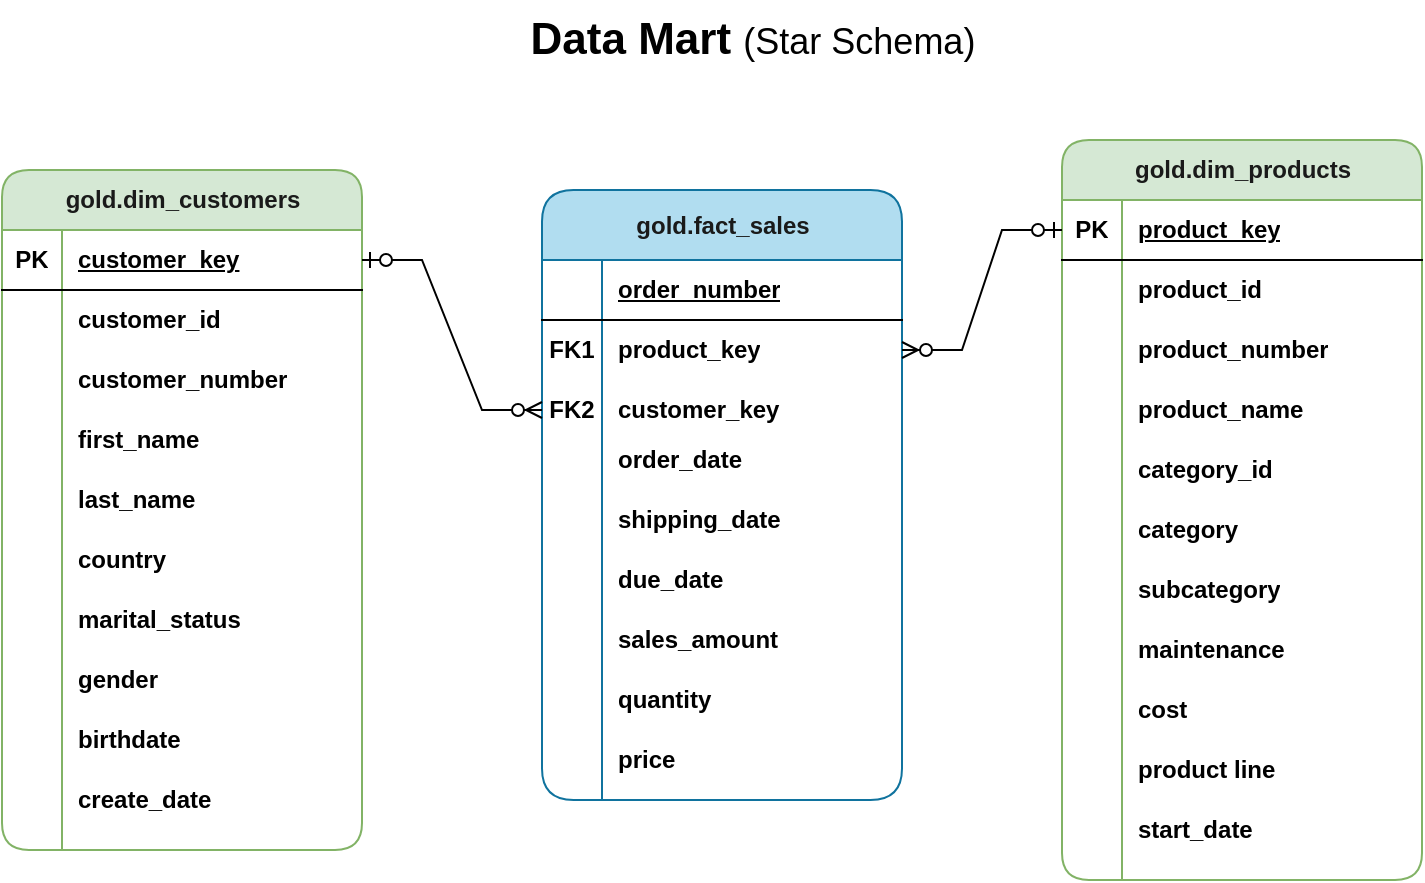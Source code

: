 <mxfile version="28.0.4">
  <diagram name="Page-1" id="D71pviS7cvpN4mwJ0eyd">
    <mxGraphModel dx="976" dy="752" grid="1" gridSize="10" guides="1" tooltips="1" connect="1" arrows="1" fold="1" page="1" pageScale="1" pageWidth="827" pageHeight="1169" math="0" shadow="0">
      <root>
        <mxCell id="0" />
        <mxCell id="1" parent="0" />
        <mxCell id="_Qt5D_Nw62uMa89O4eSB-14" value="&lt;font style=&quot;&quot;&gt;&lt;b style=&quot;font-size: 22px;&quot;&gt;Data Mart &lt;/b&gt;&lt;font style=&quot;font-size: 18px;&quot;&gt;(Star Schema)&lt;/font&gt;&lt;/font&gt;" style="text;html=1;align=center;verticalAlign=middle;resizable=0;points=[];autosize=1;strokeColor=none;fillColor=none;" vertex="1" parent="1">
          <mxGeometry x="330" y="110" width="250" height="40" as="geometry" />
        </mxCell>
        <mxCell id="_Qt5D_Nw62uMa89O4eSB-16" value="&lt;div&gt;last_name&lt;/div&gt;" style="shape=partialRectangle;connectable=0;fillColor=none;top=0;left=0;bottom=0;right=0;align=left;spacingLeft=6;overflow=hidden;whiteSpace=wrap;html=1;fontStyle=1" vertex="1" parent="1">
          <mxGeometry x="110" y="345" width="150" height="30" as="geometry">
            <mxRectangle width="150" height="30" as="alternateBounds" />
          </mxGeometry>
        </mxCell>
        <mxCell id="_Qt5D_Nw62uMa89O4eSB-17" value="&lt;div&gt;country&lt;/div&gt;" style="shape=partialRectangle;connectable=0;fillColor=none;top=0;left=0;bottom=0;right=0;align=left;spacingLeft=6;overflow=hidden;whiteSpace=wrap;html=1;fontStyle=1" vertex="1" parent="1">
          <mxGeometry x="110" y="375" width="150" height="30" as="geometry">
            <mxRectangle width="150" height="30" as="alternateBounds" />
          </mxGeometry>
        </mxCell>
        <mxCell id="_Qt5D_Nw62uMa89O4eSB-1" value="&lt;font style=&quot;color: rgb(26, 26, 26);&quot;&gt;gold.dim_customers&lt;/font&gt;" style="shape=table;startSize=30;container=1;collapsible=1;childLayout=tableLayout;fixedRows=1;rowLines=0;fontStyle=1;align=center;resizeLast=1;html=1;fillColor=#d5e8d4;strokeColor=#82b366;resizeLastRow=1;miterlimit=10;rounded=1;" vertex="1" parent="1">
          <mxGeometry x="80" y="195" width="180" height="340" as="geometry" />
        </mxCell>
        <mxCell id="_Qt5D_Nw62uMa89O4eSB-2" value="" style="shape=tableRow;horizontal=0;startSize=0;swimlaneHead=0;swimlaneBody=0;fillColor=none;collapsible=0;dropTarget=0;points=[[0,0.5],[1,0.5]];portConstraint=eastwest;top=0;left=0;right=0;bottom=1;resizeLastRow=1;miterlimit=10;fontStyle=1" vertex="1" parent="_Qt5D_Nw62uMa89O4eSB-1">
          <mxGeometry y="30" width="180" height="30" as="geometry" />
        </mxCell>
        <mxCell id="_Qt5D_Nw62uMa89O4eSB-3" value="PK" style="shape=partialRectangle;connectable=0;fillColor=none;top=0;left=0;bottom=0;right=0;fontStyle=1;overflow=hidden;whiteSpace=wrap;html=1;resizeLastRow=1;miterlimit=10;" vertex="1" parent="_Qt5D_Nw62uMa89O4eSB-2">
          <mxGeometry width="30" height="30" as="geometry">
            <mxRectangle width="30" height="30" as="alternateBounds" />
          </mxGeometry>
        </mxCell>
        <mxCell id="_Qt5D_Nw62uMa89O4eSB-4" value="customer_key" style="shape=partialRectangle;connectable=0;fillColor=none;top=0;left=0;bottom=0;right=0;align=left;spacingLeft=6;fontStyle=5;overflow=hidden;whiteSpace=wrap;html=1;resizeLastRow=1;miterlimit=10;" vertex="1" parent="_Qt5D_Nw62uMa89O4eSB-2">
          <mxGeometry x="30" width="150" height="30" as="geometry">
            <mxRectangle width="150" height="30" as="alternateBounds" />
          </mxGeometry>
        </mxCell>
        <mxCell id="_Qt5D_Nw62uMa89O4eSB-5" value="" style="shape=tableRow;horizontal=0;startSize=0;swimlaneHead=0;swimlaneBody=0;fillColor=none;collapsible=0;dropTarget=0;points=[[0,0.5],[1,0.5]];portConstraint=eastwest;top=0;left=0;right=0;bottom=0;resizeLastRow=1;miterlimit=10;fontStyle=1" vertex="1" parent="_Qt5D_Nw62uMa89O4eSB-1">
          <mxGeometry y="60" width="180" height="30" as="geometry" />
        </mxCell>
        <mxCell id="_Qt5D_Nw62uMa89O4eSB-6" value="" style="shape=partialRectangle;connectable=0;fillColor=none;top=0;left=0;bottom=0;right=0;editable=1;overflow=hidden;whiteSpace=wrap;html=1;resizeLastRow=1;miterlimit=10;fontStyle=1" vertex="1" parent="_Qt5D_Nw62uMa89O4eSB-5">
          <mxGeometry width="30" height="30" as="geometry">
            <mxRectangle width="30" height="30" as="alternateBounds" />
          </mxGeometry>
        </mxCell>
        <mxCell id="_Qt5D_Nw62uMa89O4eSB-7" value="customer_id" style="shape=partialRectangle;connectable=0;fillColor=none;top=0;left=0;bottom=0;right=0;align=left;spacingLeft=6;overflow=hidden;whiteSpace=wrap;html=1;resizeLastRow=1;miterlimit=10;fontStyle=1" vertex="1" parent="_Qt5D_Nw62uMa89O4eSB-5">
          <mxGeometry x="30" width="150" height="30" as="geometry">
            <mxRectangle width="150" height="30" as="alternateBounds" />
          </mxGeometry>
        </mxCell>
        <mxCell id="_Qt5D_Nw62uMa89O4eSB-8" value="" style="shape=tableRow;horizontal=0;startSize=0;swimlaneHead=0;swimlaneBody=0;fillColor=none;collapsible=0;dropTarget=0;points=[[0,0.5],[1,0.5]];portConstraint=eastwest;top=0;left=0;right=0;bottom=0;resizeLastRow=1;miterlimit=10;fontStyle=1" vertex="1" parent="_Qt5D_Nw62uMa89O4eSB-1">
          <mxGeometry y="90" width="180" height="30" as="geometry" />
        </mxCell>
        <mxCell id="_Qt5D_Nw62uMa89O4eSB-9" value="" style="shape=partialRectangle;connectable=0;fillColor=none;top=0;left=0;bottom=0;right=0;editable=1;overflow=hidden;whiteSpace=wrap;html=1;resizeLastRow=1;miterlimit=10;fontStyle=1" vertex="1" parent="_Qt5D_Nw62uMa89O4eSB-8">
          <mxGeometry width="30" height="30" as="geometry">
            <mxRectangle width="30" height="30" as="alternateBounds" />
          </mxGeometry>
        </mxCell>
        <mxCell id="_Qt5D_Nw62uMa89O4eSB-10" value="customer_number" style="shape=partialRectangle;connectable=0;fillColor=none;top=0;left=0;bottom=0;right=0;align=left;spacingLeft=6;overflow=hidden;whiteSpace=wrap;html=1;resizeLastRow=1;miterlimit=10;fontStyle=1" vertex="1" parent="_Qt5D_Nw62uMa89O4eSB-8">
          <mxGeometry x="30" width="150" height="30" as="geometry">
            <mxRectangle width="150" height="30" as="alternateBounds" />
          </mxGeometry>
        </mxCell>
        <mxCell id="_Qt5D_Nw62uMa89O4eSB-11" value="" style="shape=tableRow;horizontal=0;startSize=0;swimlaneHead=0;swimlaneBody=0;fillColor=none;collapsible=0;dropTarget=0;points=[[0,0.5],[1,0.5]];portConstraint=eastwest;top=0;left=0;right=0;bottom=0;resizeLastRow=1;miterlimit=10;fontStyle=1" vertex="1" parent="_Qt5D_Nw62uMa89O4eSB-1">
          <mxGeometry y="120" width="180" height="220" as="geometry" />
        </mxCell>
        <mxCell id="_Qt5D_Nw62uMa89O4eSB-12" value="" style="shape=partialRectangle;connectable=0;fillColor=none;top=0;left=0;bottom=0;right=0;editable=1;overflow=hidden;whiteSpace=wrap;html=1;resizeLastRow=1;miterlimit=10;fontStyle=1" vertex="1" parent="_Qt5D_Nw62uMa89O4eSB-11">
          <mxGeometry width="30" height="220" as="geometry">
            <mxRectangle width="30" height="220" as="alternateBounds" />
          </mxGeometry>
        </mxCell>
        <mxCell id="_Qt5D_Nw62uMa89O4eSB-13" value="" style="shape=partialRectangle;connectable=0;fillColor=none;top=0;left=0;bottom=0;right=0;align=left;spacingLeft=6;overflow=hidden;whiteSpace=wrap;html=1;resizeLastRow=1;miterlimit=10;fontStyle=1" vertex="1" parent="_Qt5D_Nw62uMa89O4eSB-11">
          <mxGeometry x="30" width="150" height="220" as="geometry">
            <mxRectangle width="150" height="220" as="alternateBounds" />
          </mxGeometry>
        </mxCell>
        <mxCell id="_Qt5D_Nw62uMa89O4eSB-18" value="&lt;div&gt;marital_status&lt;/div&gt;" style="shape=partialRectangle;connectable=0;fillColor=none;top=0;left=0;bottom=0;right=0;align=left;spacingLeft=6;overflow=hidden;whiteSpace=wrap;html=1;fontStyle=1" vertex="1" parent="1">
          <mxGeometry x="110" y="405" width="150" height="30" as="geometry">
            <mxRectangle width="150" height="30" as="alternateBounds" />
          </mxGeometry>
        </mxCell>
        <mxCell id="_Qt5D_Nw62uMa89O4eSB-19" value="&lt;div&gt;gender&lt;/div&gt;" style="shape=partialRectangle;connectable=0;fillColor=none;top=0;left=0;bottom=0;right=0;align=left;spacingLeft=6;overflow=hidden;whiteSpace=wrap;html=1;fontStyle=1" vertex="1" parent="1">
          <mxGeometry x="110" y="435" width="150" height="30" as="geometry">
            <mxRectangle width="150" height="30" as="alternateBounds" />
          </mxGeometry>
        </mxCell>
        <mxCell id="_Qt5D_Nw62uMa89O4eSB-20" value="&lt;div&gt;birthdate&lt;/div&gt;" style="shape=partialRectangle;connectable=0;fillColor=none;top=0;left=0;bottom=0;right=0;align=left;spacingLeft=6;overflow=hidden;whiteSpace=wrap;html=1;fontStyle=1" vertex="1" parent="1">
          <mxGeometry x="110" y="465" width="150" height="30" as="geometry">
            <mxRectangle width="150" height="30" as="alternateBounds" />
          </mxGeometry>
        </mxCell>
        <mxCell id="_Qt5D_Nw62uMa89O4eSB-21" value="&lt;div&gt;create_date&lt;/div&gt;" style="shape=partialRectangle;connectable=0;fillColor=none;top=0;left=0;bottom=0;right=0;align=left;spacingLeft=6;overflow=hidden;whiteSpace=wrap;html=1;fontStyle=1" vertex="1" parent="1">
          <mxGeometry x="110" y="495" width="150" height="30" as="geometry">
            <mxRectangle width="150" height="30" as="alternateBounds" />
          </mxGeometry>
        </mxCell>
        <mxCell id="_Qt5D_Nw62uMa89O4eSB-27" value="&lt;div&gt;first_name&lt;/div&gt;" style="shape=partialRectangle;connectable=0;fillColor=none;top=0;left=0;bottom=0;right=0;align=left;spacingLeft=6;overflow=hidden;whiteSpace=wrap;html=1;fontStyle=1" vertex="1" parent="1">
          <mxGeometry x="110" y="315" width="150" height="30" as="geometry">
            <mxRectangle width="150" height="30" as="alternateBounds" />
          </mxGeometry>
        </mxCell>
        <mxCell id="_Qt5D_Nw62uMa89O4eSB-28" value="&lt;div&gt;category_id&lt;/div&gt;" style="shape=partialRectangle;connectable=0;fillColor=none;top=0;left=0;bottom=0;right=0;align=left;spacingLeft=6;overflow=hidden;whiteSpace=wrap;html=1;fontStyle=1" vertex="1" parent="1">
          <mxGeometry x="640" y="330" width="150" height="30" as="geometry">
            <mxRectangle width="150" height="30" as="alternateBounds" />
          </mxGeometry>
        </mxCell>
        <mxCell id="_Qt5D_Nw62uMa89O4eSB-29" value="&lt;div&gt;category&lt;/div&gt;" style="shape=partialRectangle;connectable=0;fillColor=none;top=0;left=0;bottom=0;right=0;align=left;spacingLeft=6;overflow=hidden;whiteSpace=wrap;html=1;fontStyle=1" vertex="1" parent="1">
          <mxGeometry x="640" y="360" width="150" height="30" as="geometry">
            <mxRectangle width="150" height="30" as="alternateBounds" />
          </mxGeometry>
        </mxCell>
        <mxCell id="_Qt5D_Nw62uMa89O4eSB-43" value="&lt;div&gt;subcategory&lt;/div&gt;" style="shape=partialRectangle;connectable=0;fillColor=none;top=0;left=0;bottom=0;right=0;align=left;spacingLeft=6;overflow=hidden;whiteSpace=wrap;html=1;fontStyle=1" vertex="1" parent="1">
          <mxGeometry x="640" y="390" width="150" height="30" as="geometry">
            <mxRectangle width="150" height="30" as="alternateBounds" />
          </mxGeometry>
        </mxCell>
        <mxCell id="_Qt5D_Nw62uMa89O4eSB-44" value="&lt;div&gt;maintenance&lt;/div&gt;" style="shape=partialRectangle;connectable=0;fillColor=none;top=0;left=0;bottom=0;right=0;align=left;spacingLeft=6;overflow=hidden;whiteSpace=wrap;html=1;fontStyle=1" vertex="1" parent="1">
          <mxGeometry x="640" y="420" width="150" height="30" as="geometry">
            <mxRectangle width="150" height="30" as="alternateBounds" />
          </mxGeometry>
        </mxCell>
        <mxCell id="_Qt5D_Nw62uMa89O4eSB-45" value="&lt;div&gt;product line&lt;/div&gt;" style="shape=partialRectangle;connectable=0;fillColor=none;top=0;left=0;bottom=0;right=0;align=left;spacingLeft=6;overflow=hidden;whiteSpace=wrap;html=1;fontStyle=1" vertex="1" parent="1">
          <mxGeometry x="640" y="480" width="150" height="30" as="geometry">
            <mxRectangle width="150" height="30" as="alternateBounds" />
          </mxGeometry>
        </mxCell>
        <mxCell id="_Qt5D_Nw62uMa89O4eSB-46" value="&lt;div&gt;start_date&lt;/div&gt;" style="shape=partialRectangle;connectable=0;fillColor=none;top=0;left=0;bottom=0;right=0;align=left;spacingLeft=6;overflow=hidden;whiteSpace=wrap;html=1;fontStyle=1" vertex="1" parent="1">
          <mxGeometry x="640" y="510" width="150" height="30" as="geometry">
            <mxRectangle width="150" height="30" as="alternateBounds" />
          </mxGeometry>
        </mxCell>
        <mxCell id="_Qt5D_Nw62uMa89O4eSB-47" value="&lt;div&gt;product_name&lt;/div&gt;" style="shape=partialRectangle;connectable=0;fillColor=none;top=0;left=0;bottom=0;right=0;align=left;spacingLeft=6;overflow=hidden;whiteSpace=wrap;html=1;fontStyle=1" vertex="1" parent="1">
          <mxGeometry x="640" y="300" width="150" height="30" as="geometry">
            <mxRectangle width="150" height="30" as="alternateBounds" />
          </mxGeometry>
        </mxCell>
        <mxCell id="_Qt5D_Nw62uMa89O4eSB-30" value="&lt;font style=&quot;color: rgb(26, 26, 26);&quot;&gt;gold.dim_products&lt;/font&gt;" style="shape=table;startSize=30;container=1;collapsible=1;childLayout=tableLayout;fixedRows=1;rowLines=0;fontStyle=1;align=center;resizeLast=1;html=1;fillColor=#d5e8d4;strokeColor=#82b366;resizeLastRow=1;miterlimit=10;rounded=1;" vertex="1" parent="1">
          <mxGeometry x="610" y="180" width="180" height="370" as="geometry" />
        </mxCell>
        <mxCell id="_Qt5D_Nw62uMa89O4eSB-31" value="" style="shape=tableRow;horizontal=0;startSize=0;swimlaneHead=0;swimlaneBody=0;fillColor=none;collapsible=0;dropTarget=0;points=[[0,0.5],[1,0.5]];portConstraint=eastwest;top=0;left=0;right=0;bottom=1;resizeLastRow=1;miterlimit=10;fontStyle=1" vertex="1" parent="_Qt5D_Nw62uMa89O4eSB-30">
          <mxGeometry y="30" width="180" height="30" as="geometry" />
        </mxCell>
        <mxCell id="_Qt5D_Nw62uMa89O4eSB-32" value="PK" style="shape=partialRectangle;connectable=0;fillColor=none;top=0;left=0;bottom=0;right=0;fontStyle=1;overflow=hidden;whiteSpace=wrap;html=1;resizeLastRow=1;miterlimit=10;" vertex="1" parent="_Qt5D_Nw62uMa89O4eSB-31">
          <mxGeometry width="30" height="30" as="geometry">
            <mxRectangle width="30" height="30" as="alternateBounds" />
          </mxGeometry>
        </mxCell>
        <mxCell id="_Qt5D_Nw62uMa89O4eSB-33" value="product_key" style="shape=partialRectangle;connectable=0;fillColor=none;top=0;left=0;bottom=0;right=0;align=left;spacingLeft=6;fontStyle=5;overflow=hidden;whiteSpace=wrap;html=1;resizeLastRow=1;miterlimit=10;" vertex="1" parent="_Qt5D_Nw62uMa89O4eSB-31">
          <mxGeometry x="30" width="150" height="30" as="geometry">
            <mxRectangle width="150" height="30" as="alternateBounds" />
          </mxGeometry>
        </mxCell>
        <mxCell id="_Qt5D_Nw62uMa89O4eSB-34" value="" style="shape=tableRow;horizontal=0;startSize=0;swimlaneHead=0;swimlaneBody=0;fillColor=none;collapsible=0;dropTarget=0;points=[[0,0.5],[1,0.5]];portConstraint=eastwest;top=0;left=0;right=0;bottom=0;resizeLastRow=1;miterlimit=10;fontStyle=1" vertex="1" parent="_Qt5D_Nw62uMa89O4eSB-30">
          <mxGeometry y="60" width="180" height="30" as="geometry" />
        </mxCell>
        <mxCell id="_Qt5D_Nw62uMa89O4eSB-35" value="" style="shape=partialRectangle;connectable=0;fillColor=none;top=0;left=0;bottom=0;right=0;editable=1;overflow=hidden;whiteSpace=wrap;html=1;resizeLastRow=1;miterlimit=10;fontStyle=1" vertex="1" parent="_Qt5D_Nw62uMa89O4eSB-34">
          <mxGeometry width="30" height="30" as="geometry">
            <mxRectangle width="30" height="30" as="alternateBounds" />
          </mxGeometry>
        </mxCell>
        <mxCell id="_Qt5D_Nw62uMa89O4eSB-36" value="product_id" style="shape=partialRectangle;connectable=0;fillColor=none;top=0;left=0;bottom=0;right=0;align=left;spacingLeft=6;overflow=hidden;whiteSpace=wrap;html=1;resizeLastRow=1;miterlimit=10;fontStyle=1" vertex="1" parent="_Qt5D_Nw62uMa89O4eSB-34">
          <mxGeometry x="30" width="150" height="30" as="geometry">
            <mxRectangle width="150" height="30" as="alternateBounds" />
          </mxGeometry>
        </mxCell>
        <mxCell id="_Qt5D_Nw62uMa89O4eSB-37" value="" style="shape=tableRow;horizontal=0;startSize=0;swimlaneHead=0;swimlaneBody=0;fillColor=none;collapsible=0;dropTarget=0;points=[[0,0.5],[1,0.5]];portConstraint=eastwest;top=0;left=0;right=0;bottom=0;resizeLastRow=1;miterlimit=10;fontStyle=1" vertex="1" parent="_Qt5D_Nw62uMa89O4eSB-30">
          <mxGeometry y="90" width="180" height="30" as="geometry" />
        </mxCell>
        <mxCell id="_Qt5D_Nw62uMa89O4eSB-38" value="" style="shape=partialRectangle;connectable=0;fillColor=none;top=0;left=0;bottom=0;right=0;editable=1;overflow=hidden;whiteSpace=wrap;html=1;resizeLastRow=1;miterlimit=10;fontStyle=1" vertex="1" parent="_Qt5D_Nw62uMa89O4eSB-37">
          <mxGeometry width="30" height="30" as="geometry">
            <mxRectangle width="30" height="30" as="alternateBounds" />
          </mxGeometry>
        </mxCell>
        <mxCell id="_Qt5D_Nw62uMa89O4eSB-39" value="product_number" style="shape=partialRectangle;connectable=0;fillColor=none;top=0;left=0;bottom=0;right=0;align=left;spacingLeft=6;overflow=hidden;whiteSpace=wrap;html=1;resizeLastRow=1;miterlimit=10;fontStyle=1" vertex="1" parent="_Qt5D_Nw62uMa89O4eSB-37">
          <mxGeometry x="30" width="150" height="30" as="geometry">
            <mxRectangle width="150" height="30" as="alternateBounds" />
          </mxGeometry>
        </mxCell>
        <mxCell id="_Qt5D_Nw62uMa89O4eSB-40" value="" style="shape=tableRow;horizontal=0;startSize=0;swimlaneHead=0;swimlaneBody=0;fillColor=none;collapsible=0;dropTarget=0;points=[[0,0.5],[1,0.5]];portConstraint=eastwest;top=0;left=0;right=0;bottom=0;resizeLastRow=1;miterlimit=10;fontStyle=1" vertex="1" parent="_Qt5D_Nw62uMa89O4eSB-30">
          <mxGeometry y="120" width="180" height="250" as="geometry" />
        </mxCell>
        <mxCell id="_Qt5D_Nw62uMa89O4eSB-41" value="" style="shape=partialRectangle;connectable=0;fillColor=none;top=0;left=0;bottom=0;right=0;editable=1;overflow=hidden;whiteSpace=wrap;html=1;resizeLastRow=1;miterlimit=10;fontStyle=1" vertex="1" parent="_Qt5D_Nw62uMa89O4eSB-40">
          <mxGeometry width="30" height="250" as="geometry">
            <mxRectangle width="30" height="250" as="alternateBounds" />
          </mxGeometry>
        </mxCell>
        <mxCell id="_Qt5D_Nw62uMa89O4eSB-42" value="" style="shape=partialRectangle;connectable=0;fillColor=none;top=0;left=0;bottom=0;right=0;align=left;spacingLeft=6;overflow=hidden;whiteSpace=wrap;html=1;resizeLastRow=1;miterlimit=10;allowArrows=0;fontStyle=1" vertex="1" parent="_Qt5D_Nw62uMa89O4eSB-40">
          <mxGeometry x="30" width="150" height="250" as="geometry">
            <mxRectangle width="150" height="250" as="alternateBounds" />
          </mxGeometry>
        </mxCell>
        <mxCell id="_Qt5D_Nw62uMa89O4eSB-48" value="&lt;div&gt;cost&lt;/div&gt;" style="shape=partialRectangle;connectable=0;fillColor=none;top=0;left=0;bottom=0;right=0;align=left;spacingLeft=6;overflow=hidden;whiteSpace=wrap;html=1;fontStyle=1" vertex="1" parent="1">
          <mxGeometry x="640" y="450" width="150" height="30" as="geometry">
            <mxRectangle width="150" height="30" as="alternateBounds" />
          </mxGeometry>
        </mxCell>
        <mxCell id="_Qt5D_Nw62uMa89O4eSB-49" value="&lt;div&gt;shipping_date&lt;/div&gt;" style="shape=partialRectangle;connectable=0;fillColor=none;top=0;left=0;bottom=0;right=0;align=left;spacingLeft=6;overflow=hidden;whiteSpace=wrap;html=1;fontStyle=1" vertex="1" parent="1">
          <mxGeometry x="380" y="355" width="150" height="30" as="geometry">
            <mxRectangle width="150" height="30" as="alternateBounds" />
          </mxGeometry>
        </mxCell>
        <mxCell id="_Qt5D_Nw62uMa89O4eSB-50" value="&lt;div&gt;due_date&lt;/div&gt;" style="shape=partialRectangle;connectable=0;fillColor=none;top=0;left=0;bottom=0;right=0;align=left;spacingLeft=6;overflow=hidden;whiteSpace=wrap;html=1;fontStyle=1" vertex="1" parent="1">
          <mxGeometry x="380" y="385" width="150" height="30" as="geometry">
            <mxRectangle width="150" height="30" as="alternateBounds" />
          </mxGeometry>
        </mxCell>
        <mxCell id="_Qt5D_Nw62uMa89O4eSB-51" value="&lt;div&gt;sales_amount&lt;/div&gt;" style="shape=partialRectangle;connectable=0;fillColor=none;top=0;left=0;bottom=0;right=0;align=left;spacingLeft=6;overflow=hidden;whiteSpace=wrap;html=1;fontStyle=1" vertex="1" parent="1">
          <mxGeometry x="380" y="415" width="150" height="30" as="geometry">
            <mxRectangle width="150" height="30" as="alternateBounds" />
          </mxGeometry>
        </mxCell>
        <mxCell id="_Qt5D_Nw62uMa89O4eSB-52" value="&lt;div&gt;quantity&lt;/div&gt;" style="shape=partialRectangle;connectable=0;fillColor=none;top=0;left=0;bottom=0;right=0;align=left;spacingLeft=6;overflow=hidden;whiteSpace=wrap;html=1;fontStyle=1" vertex="1" parent="1">
          <mxGeometry x="380" y="445" width="150" height="30" as="geometry">
            <mxRectangle width="150" height="30" as="alternateBounds" />
          </mxGeometry>
        </mxCell>
        <mxCell id="_Qt5D_Nw62uMa89O4eSB-55" value="&lt;div&gt;order_date&lt;/div&gt;" style="shape=partialRectangle;connectable=0;fillColor=none;top=0;left=0;bottom=0;right=0;align=left;spacingLeft=6;overflow=hidden;whiteSpace=wrap;html=1;fontStyle=1" vertex="1" parent="1">
          <mxGeometry x="380" y="325" width="150" height="30" as="geometry">
            <mxRectangle width="150" height="30" as="alternateBounds" />
          </mxGeometry>
        </mxCell>
        <mxCell id="_Qt5D_Nw62uMa89O4eSB-56" value="&lt;font style=&quot;color: rgb(26, 26, 26);&quot;&gt;gold.fact_sales&lt;/font&gt;" style="shape=table;startSize=35;container=1;collapsible=1;childLayout=tableLayout;fixedRows=1;rowLines=0;fontStyle=1;align=center;resizeLast=1;html=1;fillColor=#b1ddf0;strokeColor=#10739e;resizeLastRow=1;miterlimit=10;rounded=1;" vertex="1" parent="1">
          <mxGeometry x="350" y="205" width="180" height="305" as="geometry" />
        </mxCell>
        <mxCell id="_Qt5D_Nw62uMa89O4eSB-57" value="" style="shape=tableRow;horizontal=0;startSize=0;swimlaneHead=0;swimlaneBody=0;fillColor=none;collapsible=0;dropTarget=0;points=[[0,0.5],[1,0.5]];portConstraint=eastwest;top=0;left=0;right=0;bottom=1;resizeLastRow=1;miterlimit=10;fontStyle=1" vertex="1" parent="_Qt5D_Nw62uMa89O4eSB-56">
          <mxGeometry y="35" width="180" height="30" as="geometry" />
        </mxCell>
        <mxCell id="_Qt5D_Nw62uMa89O4eSB-58" value="" style="shape=partialRectangle;connectable=0;fillColor=none;top=0;left=0;bottom=0;right=0;fontStyle=1;overflow=hidden;whiteSpace=wrap;html=1;resizeLastRow=1;miterlimit=10;" vertex="1" parent="_Qt5D_Nw62uMa89O4eSB-57">
          <mxGeometry width="30" height="30" as="geometry">
            <mxRectangle width="30" height="30" as="alternateBounds" />
          </mxGeometry>
        </mxCell>
        <mxCell id="_Qt5D_Nw62uMa89O4eSB-59" value="order_number" style="shape=partialRectangle;connectable=0;fillColor=none;top=0;left=0;bottom=0;right=0;align=left;spacingLeft=6;fontStyle=5;overflow=hidden;whiteSpace=wrap;html=1;resizeLastRow=1;miterlimit=10;" vertex="1" parent="_Qt5D_Nw62uMa89O4eSB-57">
          <mxGeometry x="30" width="150" height="30" as="geometry">
            <mxRectangle width="150" height="30" as="alternateBounds" />
          </mxGeometry>
        </mxCell>
        <mxCell id="_Qt5D_Nw62uMa89O4eSB-60" value="" style="shape=tableRow;horizontal=0;startSize=0;swimlaneHead=0;swimlaneBody=0;fillColor=none;collapsible=0;dropTarget=0;points=[[0,0.5],[1,0.5]];portConstraint=eastwest;top=0;left=0;right=0;bottom=0;resizeLastRow=1;miterlimit=10;fontStyle=1" vertex="1" parent="_Qt5D_Nw62uMa89O4eSB-56">
          <mxGeometry y="65" width="180" height="30" as="geometry" />
        </mxCell>
        <mxCell id="_Qt5D_Nw62uMa89O4eSB-61" value="FK1" style="shape=partialRectangle;connectable=0;fillColor=none;top=0;left=0;bottom=0;right=0;editable=1;overflow=hidden;whiteSpace=wrap;html=1;resizeLastRow=1;miterlimit=10;fontStyle=1" vertex="1" parent="_Qt5D_Nw62uMa89O4eSB-60">
          <mxGeometry width="30" height="30" as="geometry">
            <mxRectangle width="30" height="30" as="alternateBounds" />
          </mxGeometry>
        </mxCell>
        <mxCell id="_Qt5D_Nw62uMa89O4eSB-62" value="product_key" style="shape=partialRectangle;connectable=0;fillColor=none;top=0;left=0;bottom=0;right=0;align=left;spacingLeft=6;overflow=hidden;whiteSpace=wrap;html=1;resizeLastRow=1;miterlimit=10;fontStyle=1" vertex="1" parent="_Qt5D_Nw62uMa89O4eSB-60">
          <mxGeometry x="30" width="150" height="30" as="geometry">
            <mxRectangle width="150" height="30" as="alternateBounds" />
          </mxGeometry>
        </mxCell>
        <mxCell id="_Qt5D_Nw62uMa89O4eSB-63" value="" style="shape=tableRow;horizontal=0;startSize=0;swimlaneHead=0;swimlaneBody=0;fillColor=none;collapsible=0;dropTarget=0;points=[[0,0.5],[1,0.5]];portConstraint=eastwest;top=0;left=0;right=0;bottom=0;resizeLastRow=1;miterlimit=10;fontStyle=1" vertex="1" parent="_Qt5D_Nw62uMa89O4eSB-56">
          <mxGeometry y="95" width="180" height="30" as="geometry" />
        </mxCell>
        <mxCell id="_Qt5D_Nw62uMa89O4eSB-64" value="FK2" style="shape=partialRectangle;connectable=0;fillColor=none;top=0;left=0;bottom=0;right=0;editable=1;overflow=hidden;whiteSpace=wrap;html=1;resizeLastRow=1;miterlimit=10;fontStyle=1" vertex="1" parent="_Qt5D_Nw62uMa89O4eSB-63">
          <mxGeometry width="30" height="30" as="geometry">
            <mxRectangle width="30" height="30" as="alternateBounds" />
          </mxGeometry>
        </mxCell>
        <mxCell id="_Qt5D_Nw62uMa89O4eSB-65" value="customer_key" style="shape=partialRectangle;connectable=0;fillColor=none;top=0;left=0;bottom=0;right=0;align=left;spacingLeft=6;overflow=hidden;whiteSpace=wrap;html=1;resizeLastRow=1;miterlimit=10;fontStyle=1" vertex="1" parent="_Qt5D_Nw62uMa89O4eSB-63">
          <mxGeometry x="30" width="150" height="30" as="geometry">
            <mxRectangle width="150" height="30" as="alternateBounds" />
          </mxGeometry>
        </mxCell>
        <mxCell id="_Qt5D_Nw62uMa89O4eSB-66" value="" style="shape=tableRow;horizontal=0;startSize=0;swimlaneHead=0;swimlaneBody=0;fillColor=none;collapsible=0;dropTarget=0;points=[[0,0.5],[1,0.5]];portConstraint=eastwest;top=0;left=0;right=0;bottom=0;resizeLastRow=1;miterlimit=10;fontStyle=1" vertex="1" parent="_Qt5D_Nw62uMa89O4eSB-56">
          <mxGeometry y="125" width="180" height="180" as="geometry" />
        </mxCell>
        <mxCell id="_Qt5D_Nw62uMa89O4eSB-67" value="" style="shape=partialRectangle;connectable=0;fillColor=none;top=0;left=0;bottom=0;right=0;editable=1;overflow=hidden;whiteSpace=wrap;html=1;resizeLastRow=1;miterlimit=10;fontStyle=1" vertex="1" parent="_Qt5D_Nw62uMa89O4eSB-66">
          <mxGeometry width="30" height="180" as="geometry">
            <mxRectangle width="30" height="180" as="alternateBounds" />
          </mxGeometry>
        </mxCell>
        <mxCell id="_Qt5D_Nw62uMa89O4eSB-68" value="" style="shape=partialRectangle;connectable=0;fillColor=none;top=0;left=0;bottom=0;right=0;align=left;spacingLeft=6;overflow=hidden;whiteSpace=wrap;html=1;resizeLastRow=1;miterlimit=10;allowArrows=0;fontStyle=1" vertex="1" parent="_Qt5D_Nw62uMa89O4eSB-66">
          <mxGeometry x="30" width="150" height="180" as="geometry">
            <mxRectangle width="150" height="180" as="alternateBounds" />
          </mxGeometry>
        </mxCell>
        <mxCell id="_Qt5D_Nw62uMa89O4eSB-69" value="&lt;div&gt;price&lt;/div&gt;" style="shape=partialRectangle;connectable=0;fillColor=none;top=0;left=0;bottom=0;right=0;align=left;spacingLeft=6;overflow=hidden;whiteSpace=wrap;html=1;fontStyle=1" vertex="1" parent="1">
          <mxGeometry x="380" y="475" width="150" height="30" as="geometry">
            <mxRectangle width="150" height="30" as="alternateBounds" />
          </mxGeometry>
        </mxCell>
        <mxCell id="_Qt5D_Nw62uMa89O4eSB-70" value="" style="edgeStyle=entityRelationEdgeStyle;fontSize=12;html=1;endArrow=ERzeroToMany;startArrow=ERzeroToOne;rounded=0;exitX=1;exitY=0.5;exitDx=0;exitDy=0;" edge="1" parent="1" source="_Qt5D_Nw62uMa89O4eSB-2">
          <mxGeometry width="100" height="100" relative="1" as="geometry">
            <mxPoint x="250" y="415" as="sourcePoint" />
            <mxPoint x="350" y="315" as="targetPoint" />
          </mxGeometry>
        </mxCell>
        <mxCell id="_Qt5D_Nw62uMa89O4eSB-71" value="" style="edgeStyle=entityRelationEdgeStyle;fontSize=12;html=1;endArrow=ERzeroToMany;startArrow=ERzeroToOne;rounded=0;exitX=0;exitY=0.5;exitDx=0;exitDy=0;entryX=1;entryY=0.5;entryDx=0;entryDy=0;" edge="1" parent="1" source="_Qt5D_Nw62uMa89O4eSB-31" target="_Qt5D_Nw62uMa89O4eSB-60">
          <mxGeometry width="100" height="100" relative="1" as="geometry">
            <mxPoint x="550" y="310" as="sourcePoint" />
            <mxPoint x="640" y="385" as="targetPoint" />
            <Array as="points">
              <mxPoint x="570" y="290" />
            </Array>
          </mxGeometry>
        </mxCell>
      </root>
    </mxGraphModel>
  </diagram>
</mxfile>
